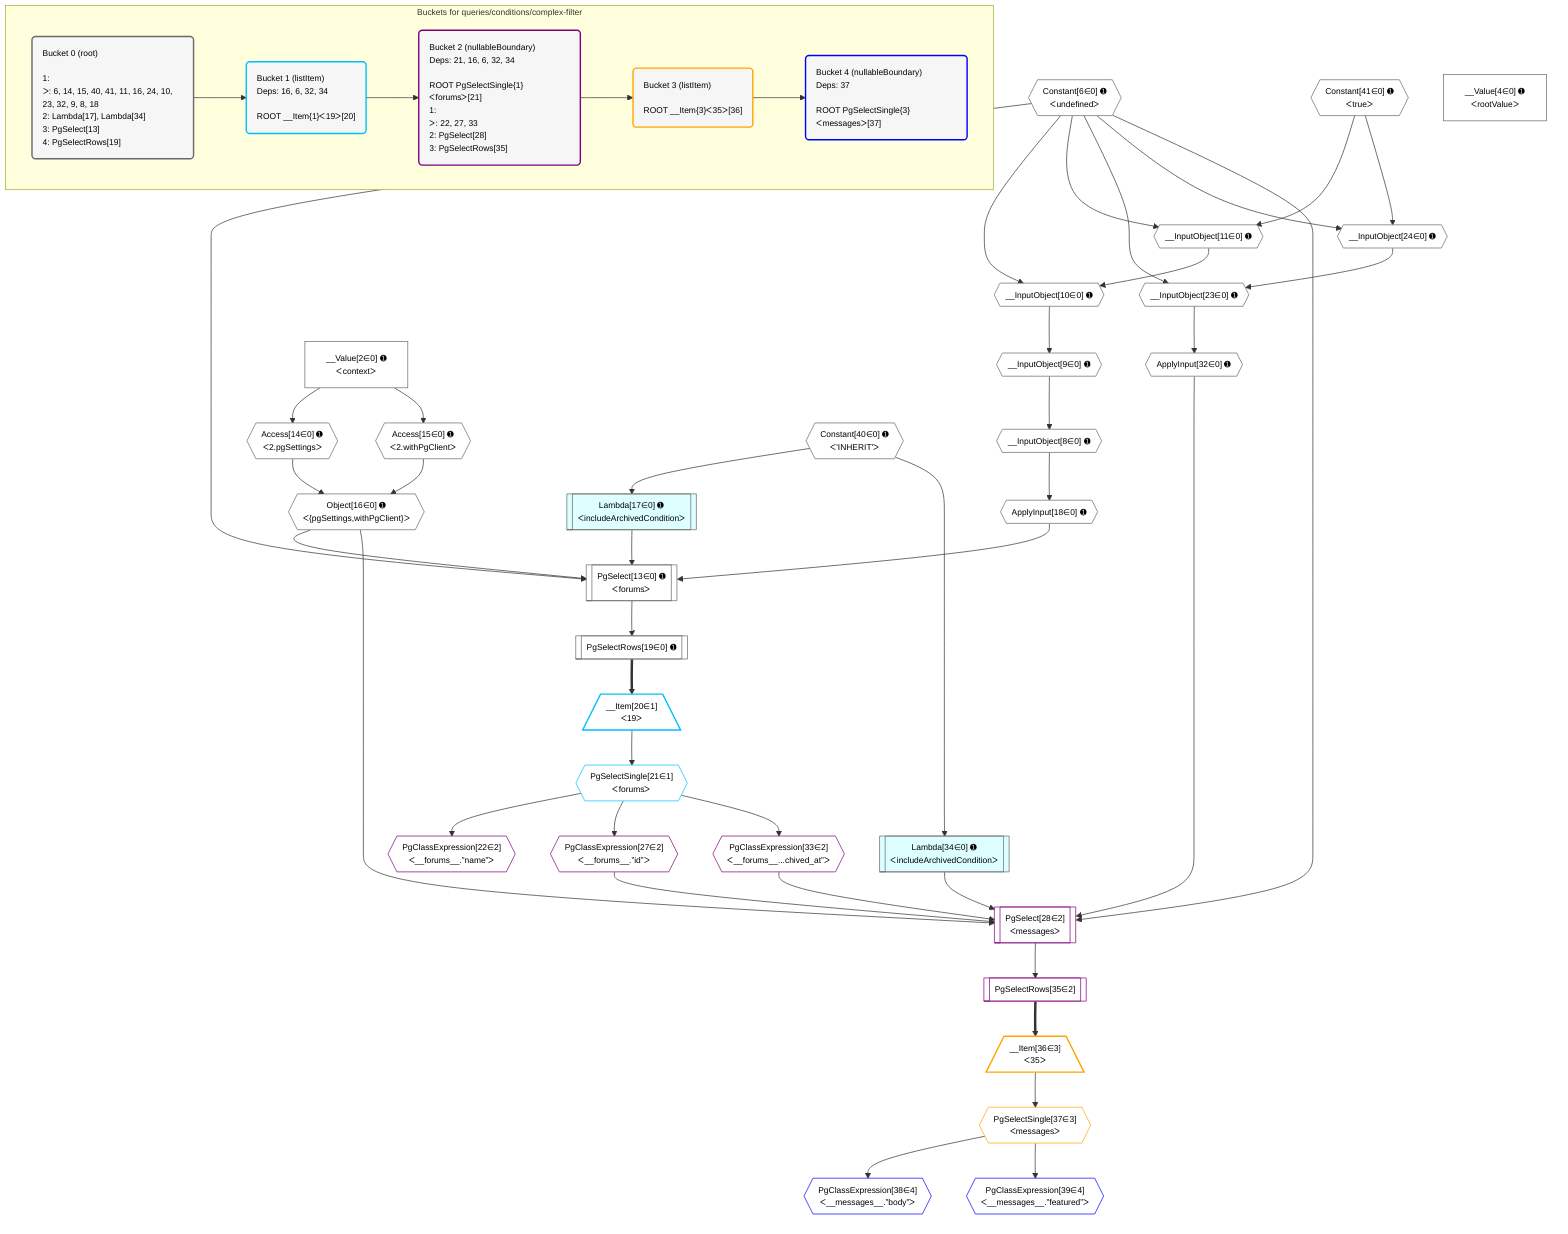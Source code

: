 %%{init: {'themeVariables': { 'fontSize': '12px'}}}%%
graph TD
    classDef path fill:#eee,stroke:#000,color:#000
    classDef plan fill:#fff,stroke-width:1px,color:#000
    classDef itemplan fill:#fff,stroke-width:2px,color:#000
    classDef unbatchedplan fill:#dff,stroke-width:1px,color:#000
    classDef sideeffectplan fill:#fcc,stroke-width:2px,color:#000
    classDef bucket fill:#f6f6f6,color:#000,stroke-width:2px,text-align:left


    %% plan dependencies
    PgSelect13[["PgSelect[13∈0] ➊<br />ᐸforumsᐳ"]]:::plan
    Object16{{"Object[16∈0] ➊<br />ᐸ{pgSettings,withPgClient}ᐳ"}}:::plan
    Constant6{{"Constant[6∈0] ➊<br />ᐸundefinedᐳ"}}:::plan
    Lambda17[["Lambda[17∈0] ➊<br />ᐸincludeArchivedConditionᐳ"]]:::unbatchedplan
    ApplyInput18{{"ApplyInput[18∈0] ➊"}}:::plan
    Object16 & Constant6 & Lambda17 & ApplyInput18 --> PgSelect13
    __InputObject10{{"__InputObject[10∈0] ➊"}}:::plan
    __InputObject11{{"__InputObject[11∈0] ➊"}}:::plan
    __InputObject11 & Constant6 --> __InputObject10
    Constant41{{"Constant[41∈0] ➊<br />ᐸtrueᐳ"}}:::plan
    Constant41 & Constant6 --> __InputObject11
    Access14{{"Access[14∈0] ➊<br />ᐸ2.pgSettingsᐳ"}}:::plan
    Access15{{"Access[15∈0] ➊<br />ᐸ2.withPgClientᐳ"}}:::plan
    Access14 & Access15 --> Object16
    __InputObject23{{"__InputObject[23∈0] ➊"}}:::plan
    __InputObject24{{"__InputObject[24∈0] ➊"}}:::plan
    __InputObject24 & Constant6 --> __InputObject23
    Constant6 & Constant41 --> __InputObject24
    __InputObject8{{"__InputObject[8∈0] ➊"}}:::plan
    __InputObject9{{"__InputObject[9∈0] ➊"}}:::plan
    __InputObject9 --> __InputObject8
    __InputObject10 --> __InputObject9
    __Value2["__Value[2∈0] ➊<br />ᐸcontextᐳ"]:::plan
    __Value2 --> Access14
    __Value2 --> Access15
    Constant40{{"Constant[40∈0] ➊<br />ᐸ'INHERIT'ᐳ"}}:::plan
    Constant40 --> Lambda17
    __InputObject8 --> ApplyInput18
    PgSelectRows19[["PgSelectRows[19∈0] ➊"]]:::plan
    PgSelect13 --> PgSelectRows19
    ApplyInput32{{"ApplyInput[32∈0] ➊"}}:::plan
    __InputObject23 --> ApplyInput32
    Lambda34[["Lambda[34∈0] ➊<br />ᐸincludeArchivedConditionᐳ"]]:::unbatchedplan
    Constant40 --> Lambda34
    __Value4["__Value[4∈0] ➊<br />ᐸrootValueᐳ"]:::plan
    __Item20[/"__Item[20∈1]<br />ᐸ19ᐳ"\]:::itemplan
    PgSelectRows19 ==> __Item20
    PgSelectSingle21{{"PgSelectSingle[21∈1]<br />ᐸforumsᐳ"}}:::plan
    __Item20 --> PgSelectSingle21
    PgSelect28[["PgSelect[28∈2]<br />ᐸmessagesᐳ"]]:::plan
    PgClassExpression27{{"PgClassExpression[27∈2]<br />ᐸ__forums__.”id”ᐳ"}}:::plan
    PgClassExpression33{{"PgClassExpression[33∈2]<br />ᐸ__forums__...chived_at”ᐳ"}}:::plan
    Object16 & PgClassExpression27 & Constant6 & ApplyInput32 & PgClassExpression33 & Lambda34 --> PgSelect28
    PgClassExpression22{{"PgClassExpression[22∈2]<br />ᐸ__forums__.”name”ᐳ"}}:::plan
    PgSelectSingle21 --> PgClassExpression22
    PgSelectSingle21 --> PgClassExpression27
    PgSelectSingle21 --> PgClassExpression33
    PgSelectRows35[["PgSelectRows[35∈2]"]]:::plan
    PgSelect28 --> PgSelectRows35
    __Item36[/"__Item[36∈3]<br />ᐸ35ᐳ"\]:::itemplan
    PgSelectRows35 ==> __Item36
    PgSelectSingle37{{"PgSelectSingle[37∈3]<br />ᐸmessagesᐳ"}}:::plan
    __Item36 --> PgSelectSingle37
    PgClassExpression38{{"PgClassExpression[38∈4]<br />ᐸ__messages__.”body”ᐳ"}}:::plan
    PgSelectSingle37 --> PgClassExpression38
    PgClassExpression39{{"PgClassExpression[39∈4]<br />ᐸ__messages__.”featured”ᐳ"}}:::plan
    PgSelectSingle37 --> PgClassExpression39

    %% define steps

    subgraph "Buckets for queries/conditions/complex-filter"
    Bucket0("Bucket 0 (root)<br /><br />1: <br />ᐳ: 6, 14, 15, 40, 41, 11, 16, 24, 10, 23, 32, 9, 8, 18<br />2: Lambda[17], Lambda[34]<br />3: PgSelect[13]<br />4: PgSelectRows[19]"):::bucket
    classDef bucket0 stroke:#696969
    class Bucket0,__Value2,__Value4,Constant6,__InputObject8,__InputObject9,__InputObject10,__InputObject11,PgSelect13,Access14,Access15,Object16,Lambda17,ApplyInput18,PgSelectRows19,__InputObject23,__InputObject24,ApplyInput32,Lambda34,Constant40,Constant41 bucket0
    Bucket1("Bucket 1 (listItem)<br />Deps: 16, 6, 32, 34<br /><br />ROOT __Item{1}ᐸ19ᐳ[20]"):::bucket
    classDef bucket1 stroke:#00bfff
    class Bucket1,__Item20,PgSelectSingle21 bucket1
    Bucket2("Bucket 2 (nullableBoundary)<br />Deps: 21, 16, 6, 32, 34<br /><br />ROOT PgSelectSingle{1}ᐸforumsᐳ[21]<br />1: <br />ᐳ: 22, 27, 33<br />2: PgSelect[28]<br />3: PgSelectRows[35]"):::bucket
    classDef bucket2 stroke:#7f007f
    class Bucket2,PgClassExpression22,PgClassExpression27,PgSelect28,PgClassExpression33,PgSelectRows35 bucket2
    Bucket3("Bucket 3 (listItem)<br /><br />ROOT __Item{3}ᐸ35ᐳ[36]"):::bucket
    classDef bucket3 stroke:#ffa500
    class Bucket3,__Item36,PgSelectSingle37 bucket3
    Bucket4("Bucket 4 (nullableBoundary)<br />Deps: 37<br /><br />ROOT PgSelectSingle{3}ᐸmessagesᐳ[37]"):::bucket
    classDef bucket4 stroke:#0000ff
    class Bucket4,PgClassExpression38,PgClassExpression39 bucket4
    Bucket0 --> Bucket1
    Bucket1 --> Bucket2
    Bucket2 --> Bucket3
    Bucket3 --> Bucket4
    end